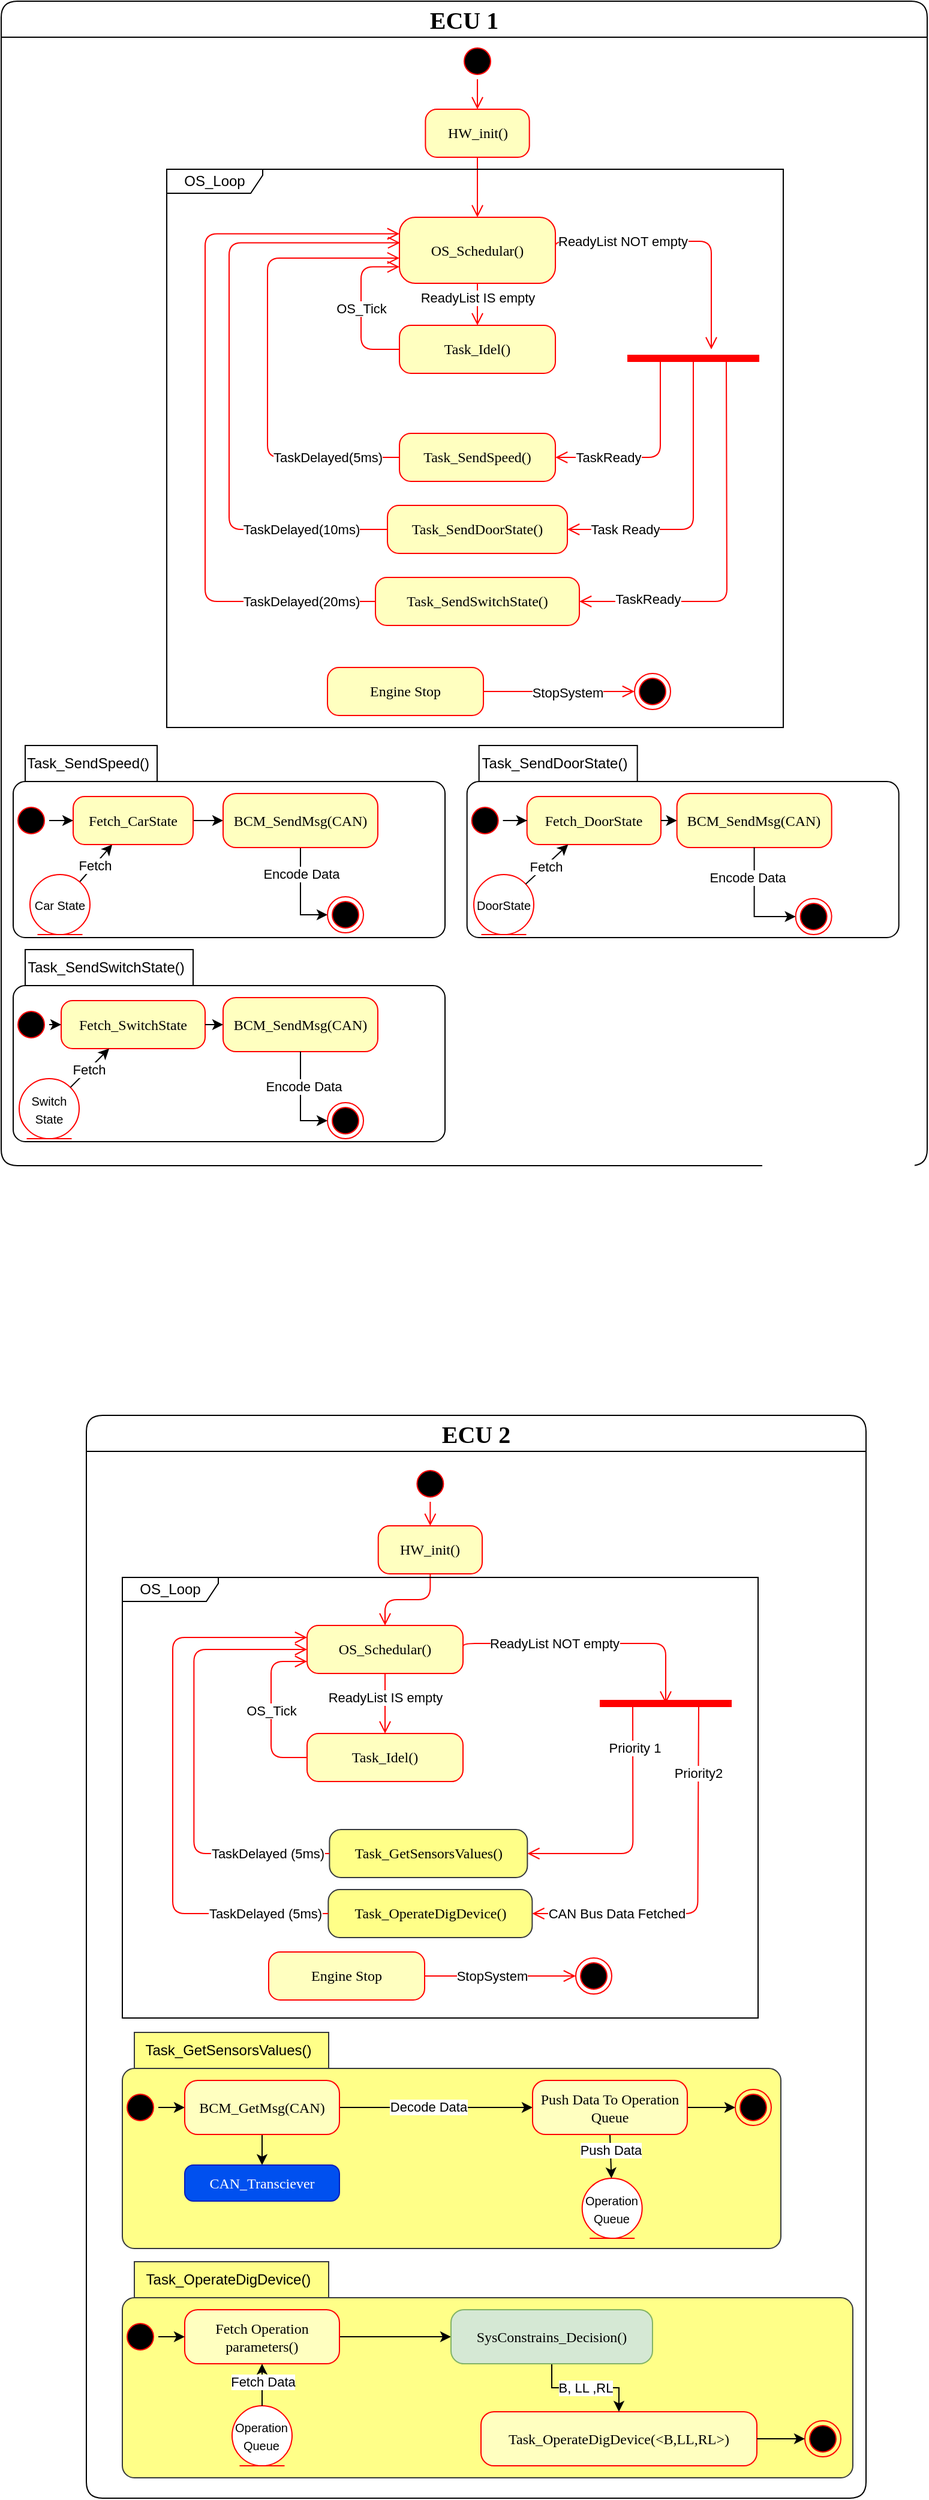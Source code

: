 <mxfile version="21.1.2" type="device">
  <diagram name="Page-1" id="ShMyBZudPM3uXLhIpTO5">
    <mxGraphModel dx="3585" dy="941" grid="1" gridSize="10" guides="1" tooltips="1" connect="1" arrows="1" fold="1" page="1" pageScale="1" pageWidth="827" pageHeight="1169" math="0" shadow="0">
      <root>
        <mxCell id="0" />
        <mxCell id="1" parent="0" />
        <mxCell id="_u3ypetCgvbC2G6mTpV0-1" value="&lt;font style=&quot;font-size: 20px;&quot;&gt;ECU 1&lt;/font&gt;" style="swimlane;whiteSpace=wrap;html=1;rounded=1;shadow=0;comic=0;labelBackgroundColor=none;strokeWidth=1;fontFamily=Verdana;fontSize=12;align=center;startSize=30;" parent="1" vertex="1">
          <mxGeometry x="18" y="1190" width="772" height="970" as="geometry">
            <mxRectangle x="10" y="890" width="200" height="30" as="alternateBounds" />
          </mxGeometry>
        </mxCell>
        <mxCell id="_u3ypetCgvbC2G6mTpV0-2" value="HW_init()" style="rounded=1;whiteSpace=wrap;html=1;arcSize=24;fillColor=#ffffc0;strokeColor=#ff0000;shadow=0;comic=0;labelBackgroundColor=none;fontFamily=Verdana;fontSize=12;fontColor=#000000;align=center;" parent="_u3ypetCgvbC2G6mTpV0-1" vertex="1">
          <mxGeometry x="353.68" y="90" width="86.67" height="40" as="geometry" />
        </mxCell>
        <mxCell id="_u3ypetCgvbC2G6mTpV0-3" style="edgeStyle=elbowEdgeStyle;html=1;labelBackgroundColor=none;endArrow=open;endSize=8;strokeColor=#ff0000;fontFamily=Verdana;fontSize=12;align=left;elbow=vertical;exitX=1;exitY=0.5;exitDx=0;exitDy=0;entryX=0.5;entryY=0;entryDx=0;entryDy=0;" parent="_u3ypetCgvbC2G6mTpV0-1" source="_u3ypetCgvbC2G6mTpV0-4" target="_u3ypetCgvbC2G6mTpV0-2" edge="1">
          <mxGeometry relative="1" as="geometry">
            <mxPoint x="414" y="35" as="sourcePoint" />
            <mxPoint x="419" y="75" as="targetPoint" />
            <Array as="points">
              <mxPoint x="412" y="70" />
            </Array>
          </mxGeometry>
        </mxCell>
        <mxCell id="_u3ypetCgvbC2G6mTpV0-4" value="" style="ellipse;html=1;shape=startState;fillColor=#000000;strokeColor=#ff0000;rounded=1;shadow=0;comic=0;labelBackgroundColor=none;fontFamily=Verdana;fontSize=12;fontColor=#000000;align=center;direction=south;" parent="_u3ypetCgvbC2G6mTpV0-1" vertex="1">
          <mxGeometry x="382.02" y="35" width="30" height="30" as="geometry" />
        </mxCell>
        <mxCell id="_u3ypetCgvbC2G6mTpV0-5" value="OS_Schedular()" style="rounded=1;whiteSpace=wrap;html=1;arcSize=24;fillColor=#ffffc0;strokeColor=#ff0000;shadow=0;comic=0;labelBackgroundColor=none;fontFamily=Verdana;fontSize=12;fontColor=#000000;align=center;" parent="_u3ypetCgvbC2G6mTpV0-1" vertex="1">
          <mxGeometry x="332.01" y="180" width="130.01" height="55" as="geometry" />
        </mxCell>
        <mxCell id="_u3ypetCgvbC2G6mTpV0-6" style="edgeStyle=elbowEdgeStyle;html=1;labelBackgroundColor=none;endArrow=open;endSize=8;strokeColor=#ff0000;fontFamily=Verdana;fontSize=12;align=left;elbow=vertical;exitX=0.5;exitY=1;exitDx=0;exitDy=0;entryX=0.5;entryY=0;entryDx=0;entryDy=0;" parent="_u3ypetCgvbC2G6mTpV0-1" source="_u3ypetCgvbC2G6mTpV0-2" target="_u3ypetCgvbC2G6mTpV0-5" edge="1">
          <mxGeometry relative="1" as="geometry">
            <mxPoint x="396.59" y="160" as="sourcePoint" />
            <mxPoint x="412.01" y="190" as="targetPoint" />
            <Array as="points">
              <mxPoint x="392.01" y="140" />
            </Array>
          </mxGeometry>
        </mxCell>
        <mxCell id="_u3ypetCgvbC2G6mTpV0-7" value="Task_Idel()" style="rounded=1;whiteSpace=wrap;html=1;arcSize=24;fillColor=#ffffc0;strokeColor=#ff0000;shadow=0;comic=0;labelBackgroundColor=none;fontFamily=Verdana;fontSize=12;fontColor=#000000;align=center;" parent="_u3ypetCgvbC2G6mTpV0-1" vertex="1">
          <mxGeometry x="332.01" y="270" width="130.01" height="40" as="geometry" />
        </mxCell>
        <mxCell id="_u3ypetCgvbC2G6mTpV0-8" value="Task_SendSpeed()" style="rounded=1;whiteSpace=wrap;html=1;arcSize=24;fillColor=#ffffc0;strokeColor=#ff0000;shadow=0;comic=0;labelBackgroundColor=none;fontFamily=Verdana;fontSize=12;fontColor=#000000;align=center;" parent="_u3ypetCgvbC2G6mTpV0-1" vertex="1">
          <mxGeometry x="332.01" y="360" width="130.01" height="40" as="geometry" />
        </mxCell>
        <mxCell id="_u3ypetCgvbC2G6mTpV0-9" value="Task_SendDoorState()" style="rounded=1;whiteSpace=wrap;html=1;arcSize=24;fillColor=#ffffc0;strokeColor=#ff0000;shadow=0;comic=0;labelBackgroundColor=none;fontFamily=Verdana;fontSize=12;fontColor=#000000;align=center;" parent="_u3ypetCgvbC2G6mTpV0-1" vertex="1">
          <mxGeometry x="322.01" y="420" width="150.01" height="40" as="geometry" />
        </mxCell>
        <mxCell id="_u3ypetCgvbC2G6mTpV0-10" value="Task_SendSwitchState()" style="rounded=1;whiteSpace=wrap;html=1;arcSize=24;fillColor=#ffffc0;strokeColor=#ff0000;shadow=0;comic=0;labelBackgroundColor=none;fontFamily=Verdana;fontSize=12;fontColor=#000000;align=center;" parent="_u3ypetCgvbC2G6mTpV0-1" vertex="1">
          <mxGeometry x="312.01" y="480" width="170.01" height="40" as="geometry" />
        </mxCell>
        <mxCell id="_u3ypetCgvbC2G6mTpV0-11" value="" style="shape=line;html=1;strokeWidth=6;strokeColor=#ff0000;points=[[0,0.5,0,0,0],[0.25,0.5,0,0,0],[0.5,0.5,0,0,0],[0.75,0.5,0,0,0],[1,1,0,0,25]];" parent="_u3ypetCgvbC2G6mTpV0-1" vertex="1">
          <mxGeometry x="522.01" y="290" width="110" height="15" as="geometry" />
        </mxCell>
        <mxCell id="_u3ypetCgvbC2G6mTpV0-12" value="" style="edgeStyle=orthogonalEdgeStyle;rounded=1;orthogonalLoop=1;jettySize=auto;html=1;endSize=8;endArrow=open;endFill=0;strokeColor=#FF0000;exitX=1;exitY=0.5;exitDx=0;exitDy=0;" parent="_u3ypetCgvbC2G6mTpV0-1" source="_u3ypetCgvbC2G6mTpV0-5" target="_u3ypetCgvbC2G6mTpV0-11" edge="1">
          <mxGeometry relative="1" as="geometry">
            <mxPoint x="597.0" y="200" as="sourcePoint" />
            <mxPoint x="592.01" y="270" as="targetPoint" />
            <Array as="points">
              <mxPoint x="592.01" y="200" />
            </Array>
          </mxGeometry>
        </mxCell>
        <mxCell id="_u3ypetCgvbC2G6mTpV0-13" value="ReadyList NOT empty" style="edgeLabel;html=1;align=center;verticalAlign=middle;resizable=0;points=[];" parent="_u3ypetCgvbC2G6mTpV0-12" vertex="1" connectable="0">
          <mxGeometry x="-0.656" relative="1" as="geometry">
            <mxPoint x="24" as="offset" />
          </mxGeometry>
        </mxCell>
        <mxCell id="_u3ypetCgvbC2G6mTpV0-14" value="" style="edgeStyle=orthogonalEdgeStyle;rounded=1;orthogonalLoop=1;jettySize=auto;html=1;endSize=8;endArrow=open;endFill=0;strokeColor=#FF0000;exitX=0;exitY=0.5;exitDx=0;exitDy=0;entryX=0;entryY=0.75;entryDx=0;entryDy=0;" parent="_u3ypetCgvbC2G6mTpV0-1" source="_u3ypetCgvbC2G6mTpV0-7" target="_u3ypetCgvbC2G6mTpV0-5" edge="1">
          <mxGeometry relative="1" as="geometry">
            <mxPoint x="122.01" y="460" as="sourcePoint" />
            <mxPoint x="312.01" y="200" as="targetPoint" />
            <Array as="points">
              <mxPoint x="300.01" y="290" />
              <mxPoint x="300.01" y="221" />
            </Array>
          </mxGeometry>
        </mxCell>
        <mxCell id="_u3ypetCgvbC2G6mTpV0-15" value="OS_Tick" style="edgeLabel;html=1;align=center;verticalAlign=middle;resizable=0;points=[];" parent="_u3ypetCgvbC2G6mTpV0-14" vertex="1" connectable="0">
          <mxGeometry x="-0.11" y="2" relative="1" as="geometry">
            <mxPoint x="2" y="-7" as="offset" />
          </mxGeometry>
        </mxCell>
        <mxCell id="_u3ypetCgvbC2G6mTpV0-16" value="" style="edgeStyle=orthogonalEdgeStyle;rounded=1;orthogonalLoop=1;jettySize=auto;html=1;endSize=8;endArrow=open;endFill=0;strokeColor=#FF0000;exitX=0.5;exitY=0.5;exitDx=0;exitDy=0;exitPerimeter=0;entryX=1;entryY=0.5;entryDx=0;entryDy=0;" parent="_u3ypetCgvbC2G6mTpV0-1" source="_u3ypetCgvbC2G6mTpV0-11" target="_u3ypetCgvbC2G6mTpV0-9" edge="1">
          <mxGeometry relative="1" as="geometry">
            <mxPoint x="582.01" y="330" as="sourcePoint" />
            <mxPoint x="617.01" y="410" as="targetPoint" />
            <Array as="points">
              <mxPoint x="577.01" y="440" />
            </Array>
          </mxGeometry>
        </mxCell>
        <mxCell id="_u3ypetCgvbC2G6mTpV0-17" value="Task Ready" style="edgeLabel;html=1;align=center;verticalAlign=middle;resizable=0;points=[];" parent="_u3ypetCgvbC2G6mTpV0-16" vertex="1" connectable="0">
          <mxGeometry x="0.611" relative="1" as="geometry">
            <mxPoint as="offset" />
          </mxGeometry>
        </mxCell>
        <mxCell id="_u3ypetCgvbC2G6mTpV0-18" value="" style="edgeStyle=elbowEdgeStyle;rounded=1;orthogonalLoop=1;jettySize=auto;html=1;endSize=8;endArrow=open;endFill=0;strokeColor=#FF0000;exitX=0.25;exitY=0.5;exitDx=0;exitDy=0;exitPerimeter=0;elbow=vertical;entryX=1;entryY=0.5;entryDx=0;entryDy=0;" parent="_u3ypetCgvbC2G6mTpV0-1" source="_u3ypetCgvbC2G6mTpV0-11" target="_u3ypetCgvbC2G6mTpV0-8" edge="1">
          <mxGeometry relative="1" as="geometry">
            <mxPoint x="592.01" y="335" as="sourcePoint" />
            <mxPoint x="472.01" y="360" as="targetPoint" />
            <Array as="points">
              <mxPoint x="532.01" y="380" />
              <mxPoint x="522.01" y="360" />
            </Array>
          </mxGeometry>
        </mxCell>
        <mxCell id="_u3ypetCgvbC2G6mTpV0-19" value="TaskReady" style="edgeLabel;html=1;align=center;verticalAlign=middle;resizable=0;points=[];" parent="_u3ypetCgvbC2G6mTpV0-18" vertex="1" connectable="0">
          <mxGeometry x="0.166" y="1" relative="1" as="geometry">
            <mxPoint x="-27" y="-1" as="offset" />
          </mxGeometry>
        </mxCell>
        <mxCell id="_u3ypetCgvbC2G6mTpV0-20" value="" style="edgeStyle=elbowEdgeStyle;rounded=1;orthogonalLoop=1;jettySize=auto;html=1;endSize=8;endArrow=open;endFill=0;strokeColor=#FF0000;entryX=1;entryY=0.5;entryDx=0;entryDy=0;exitX=0.75;exitY=0.5;exitDx=0;exitDy=0;exitPerimeter=0;" parent="_u3ypetCgvbC2G6mTpV0-1" source="_u3ypetCgvbC2G6mTpV0-11" target="_u3ypetCgvbC2G6mTpV0-10" edge="1">
          <mxGeometry relative="1" as="geometry">
            <mxPoint x="602.01" y="310" as="sourcePoint" />
            <mxPoint x="645.01" y="420" as="targetPoint" />
            <Array as="points">
              <mxPoint x="605.01" y="330" />
              <mxPoint x="622.01" y="500" />
            </Array>
          </mxGeometry>
        </mxCell>
        <mxCell id="_u3ypetCgvbC2G6mTpV0-21" value="TaskReady" style="edgeLabel;html=1;align=center;verticalAlign=middle;resizable=0;points=[];" parent="_u3ypetCgvbC2G6mTpV0-20" vertex="1" connectable="0">
          <mxGeometry x="0.65" y="-2" relative="1" as="geometry">
            <mxPoint as="offset" />
          </mxGeometry>
        </mxCell>
        <mxCell id="_u3ypetCgvbC2G6mTpV0-22" value="" style="edgeStyle=elbowEdgeStyle;rounded=1;orthogonalLoop=1;jettySize=auto;html=1;endSize=8;endArrow=open;endFill=0;strokeColor=#FF0000;exitX=0.5;exitY=1;exitDx=0;exitDy=0;elbow=vertical;entryX=0.5;entryY=0;entryDx=0;entryDy=0;" parent="_u3ypetCgvbC2G6mTpV0-1" source="_u3ypetCgvbC2G6mTpV0-5" target="_u3ypetCgvbC2G6mTpV0-7" edge="1">
          <mxGeometry relative="1" as="geometry">
            <mxPoint x="600.02" y="245" as="sourcePoint" />
            <mxPoint x="442.01" y="250" as="targetPoint" />
            <Array as="points">
              <mxPoint x="402.01" y="260" />
            </Array>
          </mxGeometry>
        </mxCell>
        <mxCell id="_u3ypetCgvbC2G6mTpV0-23" value="ReadyList IS empty" style="edgeLabel;html=1;align=center;verticalAlign=middle;resizable=0;points=[];" parent="_u3ypetCgvbC2G6mTpV0-22" vertex="1" connectable="0">
          <mxGeometry x="0.166" y="1" relative="1" as="geometry">
            <mxPoint x="-1" y="-9" as="offset" />
          </mxGeometry>
        </mxCell>
        <mxCell id="_u3ypetCgvbC2G6mTpV0-26" value="" style="edgeStyle=elbowEdgeStyle;rounded=1;orthogonalLoop=1;jettySize=auto;html=1;endSize=8;endArrow=open;endFill=0;strokeColor=#FF0000;exitX=0;exitY=0.5;exitDx=0;exitDy=0;elbow=vertical;entryX=0;entryY=0.618;entryDx=0;entryDy=0;entryPerimeter=0;" parent="_u3ypetCgvbC2G6mTpV0-1" source="_u3ypetCgvbC2G6mTpV0-8" target="_u3ypetCgvbC2G6mTpV0-5" edge="1">
          <mxGeometry relative="1" as="geometry">
            <mxPoint x="266.01" y="375" as="sourcePoint" />
            <mxPoint x="139.51" y="525" as="targetPoint" />
            <Array as="points">
              <mxPoint x="222.01" y="380" />
              <mxPoint x="282.01" y="380" />
            </Array>
          </mxGeometry>
        </mxCell>
        <mxCell id="_u3ypetCgvbC2G6mTpV0-27" value="TaskDelayed(5ms)" style="edgeLabel;html=1;align=center;verticalAlign=middle;resizable=0;points=[];" parent="_u3ypetCgvbC2G6mTpV0-26" vertex="1" connectable="0">
          <mxGeometry x="-0.59" relative="1" as="geometry">
            <mxPoint x="19" as="offset" />
          </mxGeometry>
        </mxCell>
        <mxCell id="_u3ypetCgvbC2G6mTpV0-28" value="" style="edgeStyle=elbowEdgeStyle;rounded=1;orthogonalLoop=1;jettySize=auto;html=1;endSize=8;endArrow=open;endFill=0;strokeColor=#FF0000;exitX=0;exitY=0.5;exitDx=0;exitDy=0;elbow=vertical;entryX=0.004;entryY=0.386;entryDx=0;entryDy=0;entryPerimeter=0;" parent="_u3ypetCgvbC2G6mTpV0-1" source="_u3ypetCgvbC2G6mTpV0-9" target="_u3ypetCgvbC2G6mTpV0-5" edge="1">
          <mxGeometry relative="1" as="geometry">
            <mxPoint x="342.01" y="390" as="sourcePoint" />
            <mxPoint x="167.01" y="525" as="targetPoint" />
            <Array as="points">
              <mxPoint x="190.01" y="325" />
              <mxPoint x="292.01" y="390" />
            </Array>
          </mxGeometry>
        </mxCell>
        <mxCell id="_u3ypetCgvbC2G6mTpV0-29" value="TaskDelayed(10ms)" style="edgeLabel;html=1;align=center;verticalAlign=middle;resizable=0;points=[];" parent="_u3ypetCgvbC2G6mTpV0-28" vertex="1" connectable="0">
          <mxGeometry x="-0.501" y="1" relative="1" as="geometry">
            <mxPoint x="56" y="-1" as="offset" />
          </mxGeometry>
        </mxCell>
        <mxCell id="_u3ypetCgvbC2G6mTpV0-30" value="" style="edgeStyle=elbowEdgeStyle;rounded=1;orthogonalLoop=1;jettySize=auto;html=1;endSize=8;endArrow=open;endFill=0;strokeColor=#FF0000;exitX=0;exitY=0.5;exitDx=0;exitDy=0;elbow=vertical;entryX=0;entryY=0.25;entryDx=0;entryDy=0;" parent="_u3ypetCgvbC2G6mTpV0-1" source="_u3ypetCgvbC2G6mTpV0-10" target="_u3ypetCgvbC2G6mTpV0-5" edge="1">
          <mxGeometry relative="1" as="geometry">
            <mxPoint x="352.01" y="400" as="sourcePoint" />
            <mxPoint x="195.01" y="525" as="targetPoint" />
            <Array as="points">
              <mxPoint x="170.01" y="355" />
              <mxPoint x="302.01" y="400" />
            </Array>
          </mxGeometry>
        </mxCell>
        <mxCell id="_u3ypetCgvbC2G6mTpV0-31" value="TaskDelayed(20ms)" style="edgeLabel;html=1;align=center;verticalAlign=middle;resizable=0;points=[];" parent="_u3ypetCgvbC2G6mTpV0-30" vertex="1" connectable="0">
          <mxGeometry x="-0.415" y="-3" relative="1" as="geometry">
            <mxPoint x="77" y="36" as="offset" />
          </mxGeometry>
        </mxCell>
        <mxCell id="_u3ypetCgvbC2G6mTpV0-32" value="OS_Loop" style="shape=umlFrame;whiteSpace=wrap;html=1;pointerEvents=0;width=80;height=20;" parent="_u3ypetCgvbC2G6mTpV0-1" vertex="1">
          <mxGeometry x="138.01" y="140" width="514" height="465" as="geometry" />
        </mxCell>
        <mxCell id="_u3ypetCgvbC2G6mTpV0-33" value="" style="ellipse;html=1;shape=endState;fillColor=#000000;strokeColor=#ff0000;rounded=1;shadow=0;comic=0;labelBackgroundColor=none;fontFamily=Verdana;fontSize=12;fontColor=#000000;align=center;" parent="_u3ypetCgvbC2G6mTpV0-1" vertex="1">
          <mxGeometry x="528.01" y="560" width="30" height="30" as="geometry" />
        </mxCell>
        <mxCell id="_u3ypetCgvbC2G6mTpV0-34" value="" style="edgeStyle=orthogonalEdgeStyle;rounded=1;orthogonalLoop=1;jettySize=auto;html=1;endSize=8;strokeColor=#FF0000;endArrow=open;endFill=0;" parent="_u3ypetCgvbC2G6mTpV0-1" source="_u3ypetCgvbC2G6mTpV0-36" target="_u3ypetCgvbC2G6mTpV0-33" edge="1">
          <mxGeometry relative="1" as="geometry" />
        </mxCell>
        <mxCell id="_u3ypetCgvbC2G6mTpV0-35" value="StopSystem" style="edgeLabel;html=1;align=center;verticalAlign=middle;resizable=0;points=[];" parent="_u3ypetCgvbC2G6mTpV0-34" vertex="1" connectable="0">
          <mxGeometry x="0.1" y="-1" relative="1" as="geometry">
            <mxPoint as="offset" />
          </mxGeometry>
        </mxCell>
        <mxCell id="_u3ypetCgvbC2G6mTpV0-36" value="Engine Stop" style="rounded=1;whiteSpace=wrap;html=1;arcSize=24;fillColor=#FFFFC0;strokeColor=#ff0000;shadow=0;comic=0;labelBackgroundColor=none;fontFamily=Verdana;fontSize=12;fontColor=#000000;align=center;" parent="_u3ypetCgvbC2G6mTpV0-1" vertex="1">
          <mxGeometry x="272.01" y="555" width="130.01" height="40" as="geometry" />
        </mxCell>
        <mxCell id="_u3ypetCgvbC2G6mTpV0-37" value="Task_SendSpeed()" style="shape=folder;align=center;verticalAlign=middle;fontStyle=0;tabWidth=120;tabHeight=30;tabPosition=left;html=1;boundedLbl=1;labelInHeader=1;rounded=1;absoluteArcSize=1;arcSize=10;whiteSpace=wrap;" parent="_u3ypetCgvbC2G6mTpV0-1" vertex="1">
          <mxGeometry x="10" y="620" width="360" height="160" as="geometry" />
        </mxCell>
        <mxCell id="_u3ypetCgvbC2G6mTpV0-38" value="" style="edgeStyle=orthogonalEdgeStyle;rounded=0;orthogonalLoop=1;jettySize=auto;html=1;" parent="_u3ypetCgvbC2G6mTpV0-1" source="_u3ypetCgvbC2G6mTpV0-39" target="_u3ypetCgvbC2G6mTpV0-43" edge="1">
          <mxGeometry relative="1" as="geometry" />
        </mxCell>
        <mxCell id="_u3ypetCgvbC2G6mTpV0-39" value="" style="ellipse;html=1;shape=startState;fillColor=#000000;strokeColor=#ff0000;rounded=1;shadow=0;comic=0;labelBackgroundColor=none;fontFamily=Verdana;fontSize=12;fontColor=#000000;align=center;direction=south;" parent="_u3ypetCgvbC2G6mTpV0-1" vertex="1">
          <mxGeometry x="10" y="667.5" width="30" height="30" as="geometry" />
        </mxCell>
        <mxCell id="_u3ypetCgvbC2G6mTpV0-40" value="" style="rounded=0;orthogonalLoop=1;jettySize=auto;html=1;" parent="_u3ypetCgvbC2G6mTpV0-1" source="_u3ypetCgvbC2G6mTpV0-44" target="_u3ypetCgvbC2G6mTpV0-43" edge="1">
          <mxGeometry relative="1" as="geometry" />
        </mxCell>
        <mxCell id="_u3ypetCgvbC2G6mTpV0-41" value="Fetch" style="edgeLabel;html=1;align=center;verticalAlign=middle;resizable=0;points=[];" parent="_u3ypetCgvbC2G6mTpV0-40" vertex="1" connectable="0">
          <mxGeometry x="-0.086" relative="1" as="geometry">
            <mxPoint as="offset" />
          </mxGeometry>
        </mxCell>
        <mxCell id="_u3ypetCgvbC2G6mTpV0-42" value="" style="rounded=0;orthogonalLoop=1;jettySize=auto;html=1;" parent="_u3ypetCgvbC2G6mTpV0-1" source="_u3ypetCgvbC2G6mTpV0-43" target="_u3ypetCgvbC2G6mTpV0-47" edge="1">
          <mxGeometry relative="1" as="geometry" />
        </mxCell>
        <mxCell id="_u3ypetCgvbC2G6mTpV0-43" value="Fetch_CarState" style="rounded=1;whiteSpace=wrap;html=1;arcSize=24;fillColor=#ffffc0;strokeColor=#ff0000;shadow=0;comic=0;labelBackgroundColor=none;fontFamily=Verdana;fontSize=12;fontColor=#000000;align=center;" parent="_u3ypetCgvbC2G6mTpV0-1" vertex="1">
          <mxGeometry x="60" y="662.5" width="100" height="40" as="geometry" />
        </mxCell>
        <mxCell id="_u3ypetCgvbC2G6mTpV0-44" value="&lt;font style=&quot;font-size: 10px;&quot;&gt;Car State&lt;br&gt;&lt;/font&gt;" style="ellipse;shape=umlEntity;whiteSpace=wrap;html=1;strokeColor=#FF0000;" parent="_u3ypetCgvbC2G6mTpV0-1" vertex="1">
          <mxGeometry x="24" y="727.5" width="50" height="50" as="geometry" />
        </mxCell>
        <mxCell id="_u3ypetCgvbC2G6mTpV0-46" style="rounded=0;orthogonalLoop=1;jettySize=auto;html=1;entryX=0;entryY=0.5;entryDx=0;entryDy=0;edgeStyle=orthogonalEdgeStyle;exitX=0.5;exitY=1;exitDx=0;exitDy=0;" parent="_u3ypetCgvbC2G6mTpV0-1" source="_u3ypetCgvbC2G6mTpV0-47" target="_u3ypetCgvbC2G6mTpV0-49" edge="1">
          <mxGeometry relative="1" as="geometry" />
        </mxCell>
        <mxCell id="H18m28pX619LUPKuTNql-109" value="Encode Data" style="edgeLabel;html=1;align=center;verticalAlign=middle;resizable=0;points=[];" parent="_u3ypetCgvbC2G6mTpV0-46" vertex="1" connectable="0">
          <mxGeometry x="-0.278" relative="1" as="geometry">
            <mxPoint y="-7" as="offset" />
          </mxGeometry>
        </mxCell>
        <mxCell id="_u3ypetCgvbC2G6mTpV0-47" value="BCM_SendMsg(CAN)" style="whiteSpace=wrap;html=1;fontFamily=Verdana;fillColor=#ffffc0;strokeColor=#ff0000;fontColor=#000000;rounded=1;arcSize=24;shadow=0;comic=0;labelBackgroundColor=none;" parent="_u3ypetCgvbC2G6mTpV0-1" vertex="1">
          <mxGeometry x="184.99" y="660" width="128.99" height="45" as="geometry" />
        </mxCell>
        <mxCell id="_u3ypetCgvbC2G6mTpV0-49" value="" style="ellipse;html=1;shape=endState;fillColor=#000000;strokeColor=#ff0000;rounded=1;shadow=0;comic=0;labelBackgroundColor=none;fontFamily=Verdana;fontSize=12;fontColor=#000000;align=center;" parent="_u3ypetCgvbC2G6mTpV0-1" vertex="1">
          <mxGeometry x="272.01" y="746" width="30" height="30" as="geometry" />
        </mxCell>
        <mxCell id="_u3ypetCgvbC2G6mTpV0-50" value="Task_SendDoorState()" style="shape=folder;align=center;verticalAlign=middle;fontStyle=0;tabWidth=142;tabHeight=30;tabPosition=left;html=1;boundedLbl=1;labelInHeader=1;rounded=1;absoluteArcSize=1;arcSize=10;whiteSpace=wrap;" parent="_u3ypetCgvbC2G6mTpV0-1" vertex="1">
          <mxGeometry x="388.34" y="620" width="360" height="160" as="geometry" />
        </mxCell>
        <mxCell id="_u3ypetCgvbC2G6mTpV0-51" value="" style="ellipse;html=1;shape=startState;fillColor=#000000;strokeColor=#ff0000;rounded=1;shadow=0;comic=0;labelBackgroundColor=none;fontFamily=Verdana;fontSize=12;fontColor=#000000;align=center;direction=south;" parent="_u3ypetCgvbC2G6mTpV0-1" vertex="1">
          <mxGeometry x="388.34" y="667.5" width="30" height="30" as="geometry" />
        </mxCell>
        <mxCell id="_u3ypetCgvbC2G6mTpV0-52" value="Fetch_DoorState" style="rounded=1;whiteSpace=wrap;html=1;arcSize=24;fillColor=#ffffc0;strokeColor=#ff0000;shadow=0;comic=0;labelBackgroundColor=none;fontFamily=Verdana;fontSize=12;fontColor=#000000;align=center;" parent="_u3ypetCgvbC2G6mTpV0-1" vertex="1">
          <mxGeometry x="438.34" y="662.5" width="111.66" height="40" as="geometry" />
        </mxCell>
        <mxCell id="_u3ypetCgvbC2G6mTpV0-53" value="" style="edgeStyle=orthogonalEdgeStyle;rounded=0;orthogonalLoop=1;jettySize=auto;html=1;" parent="_u3ypetCgvbC2G6mTpV0-1" source="_u3ypetCgvbC2G6mTpV0-51" target="_u3ypetCgvbC2G6mTpV0-52" edge="1">
          <mxGeometry relative="1" as="geometry" />
        </mxCell>
        <mxCell id="_u3ypetCgvbC2G6mTpV0-54" value="&lt;font style=&quot;font-size: 10px;&quot;&gt;DoorState&lt;br&gt;&lt;/font&gt;" style="ellipse;shape=umlEntity;whiteSpace=wrap;html=1;strokeColor=#FF0000;" parent="_u3ypetCgvbC2G6mTpV0-1" vertex="1">
          <mxGeometry x="394.01" y="727.5" width="50" height="50" as="geometry" />
        </mxCell>
        <mxCell id="_u3ypetCgvbC2G6mTpV0-55" value="" style="rounded=0;orthogonalLoop=1;jettySize=auto;html=1;" parent="_u3ypetCgvbC2G6mTpV0-1" source="_u3ypetCgvbC2G6mTpV0-54" target="_u3ypetCgvbC2G6mTpV0-52" edge="1">
          <mxGeometry relative="1" as="geometry" />
        </mxCell>
        <mxCell id="_u3ypetCgvbC2G6mTpV0-56" value="Fetch" style="edgeLabel;html=1;align=center;verticalAlign=middle;resizable=0;points=[];" parent="_u3ypetCgvbC2G6mTpV0-55" vertex="1" connectable="0">
          <mxGeometry x="-0.086" relative="1" as="geometry">
            <mxPoint as="offset" />
          </mxGeometry>
        </mxCell>
        <mxCell id="_u3ypetCgvbC2G6mTpV0-57" value="BCM_SendMsg(CAN)" style="whiteSpace=wrap;html=1;fontFamily=Verdana;fillColor=#ffffc0;strokeColor=#ff0000;fontColor=#000000;rounded=1;arcSize=24;shadow=0;comic=0;labelBackgroundColor=none;" parent="_u3ypetCgvbC2G6mTpV0-1" vertex="1">
          <mxGeometry x="563.33" y="660" width="128.99" height="45" as="geometry" />
        </mxCell>
        <mxCell id="_u3ypetCgvbC2G6mTpV0-58" value="" style="rounded=0;orthogonalLoop=1;jettySize=auto;html=1;" parent="_u3ypetCgvbC2G6mTpV0-1" source="_u3ypetCgvbC2G6mTpV0-52" target="_u3ypetCgvbC2G6mTpV0-57" edge="1">
          <mxGeometry relative="1" as="geometry" />
        </mxCell>
        <mxCell id="_u3ypetCgvbC2G6mTpV0-61" value="" style="ellipse;html=1;shape=endState;fillColor=#000000;strokeColor=#ff0000;rounded=1;shadow=0;comic=0;labelBackgroundColor=none;fontFamily=Verdana;fontSize=12;fontColor=#000000;align=center;" parent="_u3ypetCgvbC2G6mTpV0-1" vertex="1">
          <mxGeometry x="662.32" y="747.5" width="30" height="30" as="geometry" />
        </mxCell>
        <mxCell id="_u3ypetCgvbC2G6mTpV0-62" value="Encode Data" style="rounded=0;orthogonalLoop=1;jettySize=auto;html=1;entryX=0;entryY=0.5;entryDx=0;entryDy=0;edgeStyle=orthogonalEdgeStyle;" parent="_u3ypetCgvbC2G6mTpV0-1" source="_u3ypetCgvbC2G6mTpV0-57" target="_u3ypetCgvbC2G6mTpV0-61" edge="1">
          <mxGeometry x="-0.457" y="-6" relative="1" as="geometry">
            <mxPoint as="offset" />
          </mxGeometry>
        </mxCell>
        <mxCell id="_u3ypetCgvbC2G6mTpV0-63" value="Task_SendSwitchState()" style="shape=folder;align=center;verticalAlign=middle;fontStyle=0;tabWidth=150;tabHeight=30;tabPosition=left;html=1;boundedLbl=1;labelInHeader=1;rounded=1;absoluteArcSize=1;arcSize=10;whiteSpace=wrap;" parent="_u3ypetCgvbC2G6mTpV0-1" vertex="1">
          <mxGeometry x="10" y="790" width="360" height="160" as="geometry" />
        </mxCell>
        <mxCell id="_u3ypetCgvbC2G6mTpV0-64" value="" style="ellipse;html=1;shape=startState;fillColor=#000000;strokeColor=#ff0000;rounded=1;shadow=0;comic=0;labelBackgroundColor=none;fontFamily=Verdana;fontSize=12;fontColor=#000000;align=center;direction=south;" parent="_u3ypetCgvbC2G6mTpV0-1" vertex="1">
          <mxGeometry x="10" y="837.5" width="30" height="30" as="geometry" />
        </mxCell>
        <mxCell id="_u3ypetCgvbC2G6mTpV0-65" value="Fetch_SwitchState" style="rounded=1;whiteSpace=wrap;html=1;arcSize=24;fillColor=#ffffc0;strokeColor=#ff0000;shadow=0;comic=0;labelBackgroundColor=none;fontFamily=Verdana;fontSize=12;fontColor=#000000;align=center;" parent="_u3ypetCgvbC2G6mTpV0-1" vertex="1">
          <mxGeometry x="50" y="832.5" width="120" height="40" as="geometry" />
        </mxCell>
        <mxCell id="_u3ypetCgvbC2G6mTpV0-66" value="" style="rounded=0;orthogonalLoop=1;jettySize=auto;html=1;" parent="_u3ypetCgvbC2G6mTpV0-1" source="_u3ypetCgvbC2G6mTpV0-64" target="_u3ypetCgvbC2G6mTpV0-65" edge="1">
          <mxGeometry relative="1" as="geometry" />
        </mxCell>
        <mxCell id="_u3ypetCgvbC2G6mTpV0-67" value="&lt;font style=&quot;font-size: 10px;&quot;&gt;Switch State&lt;br&gt;&lt;/font&gt;" style="ellipse;shape=umlEntity;whiteSpace=wrap;html=1;strokeColor=#FF0000;" parent="_u3ypetCgvbC2G6mTpV0-1" vertex="1">
          <mxGeometry x="15" y="897.5" width="50" height="50" as="geometry" />
        </mxCell>
        <mxCell id="_u3ypetCgvbC2G6mTpV0-68" value="" style="rounded=0;orthogonalLoop=1;jettySize=auto;html=1;" parent="_u3ypetCgvbC2G6mTpV0-1" source="_u3ypetCgvbC2G6mTpV0-67" target="_u3ypetCgvbC2G6mTpV0-65" edge="1">
          <mxGeometry relative="1" as="geometry" />
        </mxCell>
        <mxCell id="_u3ypetCgvbC2G6mTpV0-69" value="Fetch" style="edgeLabel;html=1;align=center;verticalAlign=middle;resizable=0;points=[];" parent="_u3ypetCgvbC2G6mTpV0-68" vertex="1" connectable="0">
          <mxGeometry x="-0.086" relative="1" as="geometry">
            <mxPoint as="offset" />
          </mxGeometry>
        </mxCell>
        <mxCell id="_u3ypetCgvbC2G6mTpV0-70" value="BCM_SendMsg(CAN)" style="whiteSpace=wrap;html=1;fontFamily=Verdana;fillColor=#ffffc0;strokeColor=#ff0000;fontColor=#000000;rounded=1;arcSize=24;shadow=0;comic=0;labelBackgroundColor=none;" parent="_u3ypetCgvbC2G6mTpV0-1" vertex="1">
          <mxGeometry x="184.99" y="830" width="128.99" height="45" as="geometry" />
        </mxCell>
        <mxCell id="_u3ypetCgvbC2G6mTpV0-71" value="" style="rounded=0;orthogonalLoop=1;jettySize=auto;html=1;" parent="_u3ypetCgvbC2G6mTpV0-1" source="_u3ypetCgvbC2G6mTpV0-65" target="_u3ypetCgvbC2G6mTpV0-70" edge="1">
          <mxGeometry relative="1" as="geometry" />
        </mxCell>
        <mxCell id="_u3ypetCgvbC2G6mTpV0-74" value="" style="ellipse;html=1;shape=endState;fillColor=#000000;strokeColor=#ff0000;rounded=1;shadow=0;comic=0;labelBackgroundColor=none;fontFamily=Verdana;fontSize=12;fontColor=#000000;align=center;" parent="_u3ypetCgvbC2G6mTpV0-1" vertex="1">
          <mxGeometry x="272.01" y="917.5" width="30" height="30" as="geometry" />
        </mxCell>
        <mxCell id="_u3ypetCgvbC2G6mTpV0-75" style="rounded=0;orthogonalLoop=1;jettySize=auto;html=1;entryX=0;entryY=0.5;entryDx=0;entryDy=0;edgeStyle=orthogonalEdgeStyle;" parent="_u3ypetCgvbC2G6mTpV0-1" source="_u3ypetCgvbC2G6mTpV0-70" target="_u3ypetCgvbC2G6mTpV0-74" edge="1">
          <mxGeometry relative="1" as="geometry" />
        </mxCell>
        <mxCell id="H18m28pX619LUPKuTNql-108" value="Encode Data" style="edgeLabel;html=1;align=center;verticalAlign=middle;resizable=0;points=[];" parent="_u3ypetCgvbC2G6mTpV0-75" vertex="1" connectable="0">
          <mxGeometry x="0.19" y="1" relative="1" as="geometry">
            <mxPoint x="1" y="-19" as="offset" />
          </mxGeometry>
        </mxCell>
        <mxCell id="H18m28pX619LUPKuTNql-1" value="&lt;font style=&quot;font-size: 20px;&quot;&gt;ECU 2&lt;/font&gt;" style="swimlane;whiteSpace=wrap;html=1;rounded=1;shadow=0;comic=0;labelBackgroundColor=none;strokeWidth=1;fontFamily=Verdana;fontSize=12;align=center;startSize=30;" parent="1" vertex="1">
          <mxGeometry x="89" y="2368" width="650" height="902" as="geometry">
            <mxRectangle x="10" y="890" width="200" height="30" as="alternateBounds" />
          </mxGeometry>
        </mxCell>
        <mxCell id="H18m28pX619LUPKuTNql-2" value="HW_init()" style="rounded=1;whiteSpace=wrap;html=1;arcSize=24;fillColor=#ffffc0;strokeColor=#ff0000;shadow=0;comic=0;labelBackgroundColor=none;fontFamily=Verdana;fontSize=12;fontColor=#000000;align=center;" parent="H18m28pX619LUPKuTNql-1" vertex="1">
          <mxGeometry x="243.35" y="92" width="86.67" height="40" as="geometry" />
        </mxCell>
        <mxCell id="H18m28pX619LUPKuTNql-3" style="edgeStyle=elbowEdgeStyle;html=1;labelBackgroundColor=none;endArrow=open;endSize=8;strokeColor=#ff0000;fontFamily=Verdana;fontSize=12;align=left;elbow=vertical;exitX=1;exitY=0.5;exitDx=0;exitDy=0;entryX=0.5;entryY=0;entryDx=0;entryDy=0;" parent="H18m28pX619LUPKuTNql-1" source="H18m28pX619LUPKuTNql-4" target="H18m28pX619LUPKuTNql-2" edge="1">
          <mxGeometry relative="1" as="geometry">
            <mxPoint x="281.68" y="22" as="sourcePoint" />
            <mxPoint x="286.68" y="62" as="targetPoint" />
            <Array as="points" />
          </mxGeometry>
        </mxCell>
        <mxCell id="H18m28pX619LUPKuTNql-4" value="" style="ellipse;html=1;shape=startState;fillColor=#000000;strokeColor=#ff0000;rounded=1;shadow=0;comic=0;labelBackgroundColor=none;fontFamily=Verdana;fontSize=12;fontColor=#000000;align=center;direction=south;" parent="H18m28pX619LUPKuTNql-1" vertex="1">
          <mxGeometry x="271.69" y="42" width="30" height="30" as="geometry" />
        </mxCell>
        <mxCell id="H18m28pX619LUPKuTNql-5" value="OS_Schedular()" style="rounded=1;whiteSpace=wrap;html=1;arcSize=24;fillColor=#ffffc0;strokeColor=#ff0000;shadow=0;comic=0;labelBackgroundColor=none;fontFamily=Verdana;fontSize=12;fontColor=#000000;align=center;" parent="H18m28pX619LUPKuTNql-1" vertex="1">
          <mxGeometry x="184.0" y="175" width="130.01" height="40" as="geometry" />
        </mxCell>
        <mxCell id="H18m28pX619LUPKuTNql-6" style="edgeStyle=elbowEdgeStyle;html=1;labelBackgroundColor=none;endArrow=open;endSize=8;strokeColor=#ff0000;fontFamily=Verdana;fontSize=12;align=left;elbow=vertical;exitX=0.5;exitY=1;exitDx=0;exitDy=0;entryX=0.5;entryY=0;entryDx=0;entryDy=0;" parent="H18m28pX619LUPKuTNql-1" source="H18m28pX619LUPKuTNql-2" target="H18m28pX619LUPKuTNql-5" edge="1">
          <mxGeometry relative="1" as="geometry">
            <mxPoint x="248.58" y="155" as="sourcePoint" />
            <mxPoint x="264.0" y="185" as="targetPoint" />
            <Array as="points" />
          </mxGeometry>
        </mxCell>
        <mxCell id="H18m28pX619LUPKuTNql-7" value="Task_Idel()" style="rounded=1;whiteSpace=wrap;html=1;arcSize=24;fillColor=#ffffc0;strokeColor=#ff0000;shadow=0;comic=0;labelBackgroundColor=none;fontFamily=Verdana;fontSize=12;fontColor=#000000;align=center;" parent="H18m28pX619LUPKuTNql-1" vertex="1">
          <mxGeometry x="184.0" y="265" width="130.01" height="40" as="geometry" />
        </mxCell>
        <mxCell id="H18m28pX619LUPKuTNql-8" value="Task_OperateDigDevice()" style="rounded=1;whiteSpace=wrap;html=1;arcSize=24;fillColor=#ffff88;strokeColor=#36393d;shadow=0;comic=0;labelBackgroundColor=none;fontFamily=Verdana;fontSize=12;align=center;" parent="H18m28pX619LUPKuTNql-1" vertex="1">
          <mxGeometry x="201.69" y="395" width="170" height="40" as="geometry" />
        </mxCell>
        <mxCell id="H18m28pX619LUPKuTNql-12" value="" style="edgeStyle=elbowEdgeStyle;rounded=1;orthogonalLoop=1;jettySize=auto;html=1;endSize=8;endArrow=open;endFill=0;strokeColor=#FF0000;exitX=1;exitY=0.5;exitDx=0;exitDy=0;elbow=vertical;entryX=0.5;entryY=0.5;entryDx=0;entryDy=0;entryPerimeter=0;" parent="H18m28pX619LUPKuTNql-1" source="H18m28pX619LUPKuTNql-5" target="H18m28pX619LUPKuTNql-81" edge="1">
          <mxGeometry relative="1" as="geometry">
            <mxPoint x="448.99" y="195" as="sourcePoint" />
            <mxPoint x="479.68" y="255" as="targetPoint" />
            <Array as="points">
              <mxPoint x="382.0" y="190" />
            </Array>
          </mxGeometry>
        </mxCell>
        <mxCell id="H18m28pX619LUPKuTNql-13" value="ReadyList NOT empty" style="edgeLabel;html=1;align=center;verticalAlign=middle;resizable=0;points=[];" parent="H18m28pX619LUPKuTNql-12" vertex="1" connectable="0">
          <mxGeometry x="-0.656" relative="1" as="geometry">
            <mxPoint x="42" as="offset" />
          </mxGeometry>
        </mxCell>
        <mxCell id="H18m28pX619LUPKuTNql-14" value="" style="edgeStyle=orthogonalEdgeStyle;rounded=1;orthogonalLoop=1;jettySize=auto;html=1;endSize=8;endArrow=open;endFill=0;strokeColor=#FF0000;exitX=0;exitY=0.5;exitDx=0;exitDy=0;entryX=0;entryY=0.75;entryDx=0;entryDy=0;" parent="H18m28pX619LUPKuTNql-1" source="H18m28pX619LUPKuTNql-7" target="H18m28pX619LUPKuTNql-5" edge="1">
          <mxGeometry relative="1" as="geometry">
            <mxPoint x="-26" y="455" as="sourcePoint" />
            <mxPoint x="164.0" y="195" as="targetPoint" />
            <Array as="points">
              <mxPoint x="154.0" y="285" />
              <mxPoint x="154.0" y="205" />
            </Array>
          </mxGeometry>
        </mxCell>
        <mxCell id="H18m28pX619LUPKuTNql-15" value="OS_Tick" style="edgeLabel;html=1;align=center;verticalAlign=middle;resizable=0;points=[];" parent="H18m28pX619LUPKuTNql-14" vertex="1" connectable="0">
          <mxGeometry x="-0.11" y="2" relative="1" as="geometry">
            <mxPoint x="2" y="-7" as="offset" />
          </mxGeometry>
        </mxCell>
        <mxCell id="H18m28pX619LUPKuTNql-22" value="" style="edgeStyle=elbowEdgeStyle;rounded=1;orthogonalLoop=1;jettySize=auto;html=1;endSize=8;endArrow=open;endFill=0;strokeColor=#FF0000;exitX=0.5;exitY=1;exitDx=0;exitDy=0;elbow=vertical;entryX=0.5;entryY=0;entryDx=0;entryDy=0;" parent="H18m28pX619LUPKuTNql-1" source="H18m28pX619LUPKuTNql-5" target="H18m28pX619LUPKuTNql-7" edge="1">
          <mxGeometry relative="1" as="geometry">
            <mxPoint x="452.01" y="240" as="sourcePoint" />
            <mxPoint x="294.0" y="245" as="targetPoint" />
            <Array as="points">
              <mxPoint x="254.0" y="255" />
            </Array>
          </mxGeometry>
        </mxCell>
        <mxCell id="H18m28pX619LUPKuTNql-23" value="ReadyList IS empty" style="edgeLabel;html=1;align=center;verticalAlign=middle;resizable=0;points=[];" parent="H18m28pX619LUPKuTNql-22" vertex="1" connectable="0">
          <mxGeometry x="0.166" y="1" relative="1" as="geometry">
            <mxPoint x="-1" y="-9" as="offset" />
          </mxGeometry>
        </mxCell>
        <mxCell id="H18m28pX619LUPKuTNql-26" value="" style="edgeStyle=elbowEdgeStyle;rounded=1;orthogonalLoop=1;jettySize=auto;html=1;endSize=8;endArrow=open;endFill=0;strokeColor=#FF0000;exitX=0;exitY=0.5;exitDx=0;exitDy=0;elbow=vertical;entryX=0;entryY=0.25;entryDx=0;entryDy=0;" parent="H18m28pX619LUPKuTNql-1" source="H18m28pX619LUPKuTNql-8" target="H18m28pX619LUPKuTNql-5" edge="1">
          <mxGeometry relative="1" as="geometry">
            <mxPoint x="118" y="370" as="sourcePoint" />
            <mxPoint x="-8.5" y="520" as="targetPoint" />
            <Array as="points">
              <mxPoint x="72" y="290" />
              <mxPoint x="134" y="375" />
            </Array>
          </mxGeometry>
        </mxCell>
        <mxCell id="H18m28pX619LUPKuTNql-27" value="TaskDelayed (5ms)" style="edgeLabel;html=1;align=center;verticalAlign=middle;resizable=0;points=[];" parent="H18m28pX619LUPKuTNql-26" vertex="1" connectable="0">
          <mxGeometry x="-0.59" relative="1" as="geometry">
            <mxPoint x="44" as="offset" />
          </mxGeometry>
        </mxCell>
        <mxCell id="H18m28pX619LUPKuTNql-32" value="OS_Loop" style="shape=umlFrame;whiteSpace=wrap;html=1;pointerEvents=0;width=80;height=20;" parent="H18m28pX619LUPKuTNql-1" vertex="1">
          <mxGeometry x="30" y="135" width="530" height="367" as="geometry" />
        </mxCell>
        <mxCell id="H18m28pX619LUPKuTNql-33" value="" style="ellipse;html=1;shape=endState;fillColor=#000000;strokeColor=#ff0000;rounded=1;shadow=0;comic=0;labelBackgroundColor=none;fontFamily=Verdana;fontSize=12;fontColor=#000000;align=center;" parent="H18m28pX619LUPKuTNql-1" vertex="1">
          <mxGeometry x="408.0" y="452" width="30" height="30" as="geometry" />
        </mxCell>
        <mxCell id="H18m28pX619LUPKuTNql-34" value="" style="edgeStyle=orthogonalEdgeStyle;rounded=1;orthogonalLoop=1;jettySize=auto;html=1;endSize=8;strokeColor=#FF0000;endArrow=open;endFill=0;" parent="H18m28pX619LUPKuTNql-1" source="H18m28pX619LUPKuTNql-36" target="H18m28pX619LUPKuTNql-33" edge="1">
          <mxGeometry relative="1" as="geometry" />
        </mxCell>
        <mxCell id="H18m28pX619LUPKuTNql-35" value="StopSystem" style="edgeLabel;html=1;align=center;verticalAlign=middle;resizable=0;points=[];" parent="H18m28pX619LUPKuTNql-34" vertex="1" connectable="0">
          <mxGeometry x="0.1" y="-1" relative="1" as="geometry">
            <mxPoint x="-14" y="-1" as="offset" />
          </mxGeometry>
        </mxCell>
        <mxCell id="H18m28pX619LUPKuTNql-36" value="Engine Stop" style="rounded=1;whiteSpace=wrap;html=1;arcSize=24;fillColor=#FFFFC0;strokeColor=#ff0000;shadow=0;comic=0;labelBackgroundColor=none;fontFamily=Verdana;fontSize=12;fontColor=#000000;align=center;" parent="H18m28pX619LUPKuTNql-1" vertex="1">
          <mxGeometry x="152" y="447" width="130.01" height="40" as="geometry" />
        </mxCell>
        <mxCell id="H18m28pX619LUPKuTNql-37" value="Task_GetSensorsValues()" style="shape=folder;align=center;verticalAlign=middle;fontStyle=0;tabWidth=172;tabHeight=30;tabPosition=left;html=1;boundedLbl=1;labelInHeader=1;rounded=1;absoluteArcSize=1;arcSize=10;whiteSpace=wrap;fillColor=#ffff88;strokeColor=#36393d;" parent="H18m28pX619LUPKuTNql-1" vertex="1">
          <mxGeometry x="30" y="514" width="549" height="180" as="geometry" />
        </mxCell>
        <mxCell id="H18m28pX619LUPKuTNql-38" value="" style="edgeStyle=orthogonalEdgeStyle;rounded=0;orthogonalLoop=1;jettySize=auto;html=1;entryX=0;entryY=0.5;entryDx=0;entryDy=0;" parent="H18m28pX619LUPKuTNql-1" source="H18m28pX619LUPKuTNql-39" target="H18m28pX619LUPKuTNql-47" edge="1">
          <mxGeometry relative="1" as="geometry">
            <mxPoint x="80" y="577" as="targetPoint" />
          </mxGeometry>
        </mxCell>
        <mxCell id="H18m28pX619LUPKuTNql-39" value="" style="ellipse;html=1;shape=startState;fillColor=#000000;strokeColor=#ff0000;rounded=1;shadow=0;comic=0;labelBackgroundColor=none;fontFamily=Verdana;fontSize=12;fontColor=#000000;align=center;direction=south;" parent="H18m28pX619LUPKuTNql-1" vertex="1">
          <mxGeometry x="30" y="561.5" width="30" height="30" as="geometry" />
        </mxCell>
        <mxCell id="H18m28pX619LUPKuTNql-44" value="&lt;span style=&quot;font-size: 10px;&quot;&gt;Operation&lt;br&gt;&lt;/span&gt;&lt;font style=&quot;font-size: 10px;&quot;&gt;Queue&lt;/font&gt;" style="ellipse;shape=umlEntity;whiteSpace=wrap;html=1;strokeColor=#FF0000;" parent="H18m28pX619LUPKuTNql-1" vertex="1">
          <mxGeometry x="413.34" y="635.5" width="50" height="50" as="geometry" />
        </mxCell>
        <mxCell id="H18m28pX619LUPKuTNql-45" value="" style="rounded=0;orthogonalLoop=1;jettySize=auto;html=1;" parent="H18m28pX619LUPKuTNql-1" source="H18m28pX619LUPKuTNql-47" target="H18m28pX619LUPKuTNql-48" edge="1">
          <mxGeometry relative="1" as="geometry" />
        </mxCell>
        <mxCell id="H18m28pX619LUPKuTNql-46" style="rounded=0;orthogonalLoop=1;jettySize=auto;html=1;entryX=0;entryY=0.5;entryDx=0;entryDy=0;exitX=1;exitY=0.5;exitDx=0;exitDy=0;" parent="H18m28pX619LUPKuTNql-1" source="H18m28pX619LUPKuTNql-89" target="H18m28pX619LUPKuTNql-49" edge="1">
          <mxGeometry relative="1" as="geometry">
            <mxPoint x="510.99" y="574" as="sourcePoint" />
          </mxGeometry>
        </mxCell>
        <mxCell id="H18m28pX619LUPKuTNql-90" value="" style="edgeStyle=orthogonalEdgeStyle;rounded=0;orthogonalLoop=1;jettySize=auto;html=1;" parent="H18m28pX619LUPKuTNql-1" source="H18m28pX619LUPKuTNql-47" target="H18m28pX619LUPKuTNql-89" edge="1">
          <mxGeometry relative="1" as="geometry" />
        </mxCell>
        <mxCell id="H18m28pX619LUPKuTNql-110" value="Decode Data" style="edgeLabel;html=1;align=center;verticalAlign=middle;resizable=0;points=[];" parent="H18m28pX619LUPKuTNql-90" vertex="1" connectable="0">
          <mxGeometry x="0.199" y="-3" relative="1" as="geometry">
            <mxPoint x="-23" y="-4" as="offset" />
          </mxGeometry>
        </mxCell>
        <mxCell id="H18m28pX619LUPKuTNql-47" value="BCM_GetMsg(CAN)" style="whiteSpace=wrap;html=1;fontFamily=Verdana;fillColor=#ffffc0;strokeColor=#ff0000;fontColor=#000000;rounded=1;arcSize=24;shadow=0;comic=0;labelBackgroundColor=none;" parent="H18m28pX619LUPKuTNql-1" vertex="1">
          <mxGeometry x="82" y="554" width="128.99" height="45" as="geometry" />
        </mxCell>
        <mxCell id="H18m28pX619LUPKuTNql-48" value="CAN_Transciever" style="whiteSpace=wrap;html=1;fontFamily=Verdana;rounded=1;arcSize=24;shadow=0;comic=0;labelBackgroundColor=none;fillColor=#0050ef;fontColor=#ffffff;strokeColor=#001DBC;" parent="H18m28pX619LUPKuTNql-1" vertex="1">
          <mxGeometry x="82" y="624.5" width="128.99" height="30" as="geometry" />
        </mxCell>
        <mxCell id="H18m28pX619LUPKuTNql-49" value="" style="ellipse;html=1;shape=endState;fillColor=#000000;strokeColor=#ff0000;rounded=1;shadow=0;comic=0;labelBackgroundColor=none;fontFamily=Verdana;fontSize=12;fontColor=#000000;align=center;" parent="H18m28pX619LUPKuTNql-1" vertex="1">
          <mxGeometry x="540.99" y="561.5" width="30" height="30" as="geometry" />
        </mxCell>
        <mxCell id="H18m28pX619LUPKuTNql-76" value="Task_GetSensorsValues()" style="rounded=1;whiteSpace=wrap;html=1;arcSize=24;fillColor=#ffff88;strokeColor=#36393d;shadow=0;comic=0;labelBackgroundColor=none;fontFamily=Verdana;fontSize=12;align=center;" parent="H18m28pX619LUPKuTNql-1" vertex="1">
          <mxGeometry x="202.69" y="345" width="164.99" height="40" as="geometry" />
        </mxCell>
        <mxCell id="H18m28pX619LUPKuTNql-40" value="" style="rounded=0;orthogonalLoop=1;jettySize=auto;html=1;exitX=0.5;exitY=1;exitDx=0;exitDy=0;" parent="H18m28pX619LUPKuTNql-1" source="H18m28pX619LUPKuTNql-89" target="H18m28pX619LUPKuTNql-44" edge="1">
          <mxGeometry relative="1" as="geometry">
            <mxPoint x="211.514" y="596.5" as="sourcePoint" />
          </mxGeometry>
        </mxCell>
        <mxCell id="H18m28pX619LUPKuTNql-41" value="Push Data" style="edgeLabel;html=1;align=center;verticalAlign=middle;resizable=0;points=[];" parent="H18m28pX619LUPKuTNql-40" vertex="1" connectable="0">
          <mxGeometry x="-0.086" relative="1" as="geometry">
            <mxPoint y="-4" as="offset" />
          </mxGeometry>
        </mxCell>
        <mxCell id="H18m28pX619LUPKuTNql-81" value="" style="shape=line;html=1;strokeWidth=6;strokeColor=#ff0000;points=[[0,0.5,0,0,0],[0.25,0.5,0,0,0],[0.5,0.5,0,0,0],[0.75,0.5,0,0,0],[1,1,0,0,25]];" parent="H18m28pX619LUPKuTNql-1" vertex="1">
          <mxGeometry x="428.0" y="235" width="110" height="10" as="geometry" />
        </mxCell>
        <mxCell id="H18m28pX619LUPKuTNql-82" value="" style="edgeStyle=elbowEdgeStyle;rounded=1;orthogonalLoop=1;jettySize=auto;html=1;endSize=8;endArrow=open;endFill=0;strokeColor=#FF0000;exitX=0.25;exitY=0.5;exitDx=0;exitDy=0;entryX=1;entryY=0.5;entryDx=0;entryDy=0;exitPerimeter=0;" parent="H18m28pX619LUPKuTNql-1" source="H18m28pX619LUPKuTNql-81" target="H18m28pX619LUPKuTNql-76" edge="1">
          <mxGeometry relative="1" as="geometry">
            <mxPoint x="339.68" y="320" as="sourcePoint" />
            <mxPoint x="498.68" y="365" as="targetPoint" />
            <Array as="points">
              <mxPoint x="455.68" y="305" />
            </Array>
          </mxGeometry>
        </mxCell>
        <mxCell id="H18m28pX619LUPKuTNql-174" value="Priority 1" style="edgeLabel;html=1;align=center;verticalAlign=middle;resizable=0;points=[];" parent="H18m28pX619LUPKuTNql-82" vertex="1" connectable="0">
          <mxGeometry x="-0.653" y="1" relative="1" as="geometry">
            <mxPoint as="offset" />
          </mxGeometry>
        </mxCell>
        <mxCell id="H18m28pX619LUPKuTNql-84" value="" style="edgeStyle=elbowEdgeStyle;rounded=1;orthogonalLoop=1;jettySize=auto;html=1;endSize=8;endArrow=open;endFill=0;strokeColor=#FF0000;exitX=0.75;exitY=0.5;exitDx=0;exitDy=0;entryX=1;entryY=0.5;entryDx=0;entryDy=0;exitPerimeter=0;" parent="H18m28pX619LUPKuTNql-1" source="H18m28pX619LUPKuTNql-81" target="H18m28pX619LUPKuTNql-8" edge="1">
          <mxGeometry relative="1" as="geometry">
            <mxPoint x="455.68" y="250" as="sourcePoint" />
            <mxPoint x="372.68" y="375" as="targetPoint" />
            <Array as="points">
              <mxPoint x="509.68" y="275" />
              <mxPoint x="499.68" y="335" />
            </Array>
          </mxGeometry>
        </mxCell>
        <mxCell id="H18m28pX619LUPKuTNql-88" value="CAN Bus Data Fetched" style="edgeLabel;html=1;align=center;verticalAlign=middle;resizable=0;points=[];" parent="H18m28pX619LUPKuTNql-84" vertex="1" connectable="0">
          <mxGeometry x="0.555" relative="1" as="geometry">
            <mxPoint as="offset" />
          </mxGeometry>
        </mxCell>
        <mxCell id="H18m28pX619LUPKuTNql-175" value="Priority2" style="edgeLabel;html=1;align=center;verticalAlign=middle;resizable=0;points=[];" parent="H18m28pX619LUPKuTNql-84" vertex="1" connectable="0">
          <mxGeometry x="-0.774" relative="1" as="geometry">
            <mxPoint y="23" as="offset" />
          </mxGeometry>
        </mxCell>
        <mxCell id="H18m28pX619LUPKuTNql-85" value="" style="edgeStyle=elbowEdgeStyle;rounded=1;orthogonalLoop=1;jettySize=auto;html=1;endSize=8;endArrow=open;endFill=0;strokeColor=#FF0000;entryX=0;entryY=0.5;entryDx=0;entryDy=0;exitX=0;exitY=0.5;exitDx=0;exitDy=0;" parent="H18m28pX619LUPKuTNql-1" source="H18m28pX619LUPKuTNql-76" target="H18m28pX619LUPKuTNql-5" edge="1">
          <mxGeometry relative="1" as="geometry">
            <mxPoint x="159.68" y="415" as="sourcePoint" />
            <mxPoint x="110.16" y="225" as="targetPoint" />
            <Array as="points">
              <mxPoint x="89.68" y="275" />
            </Array>
          </mxGeometry>
        </mxCell>
        <mxCell id="H18m28pX619LUPKuTNql-86" value="TaskDelayed (5ms)" style="edgeLabel;html=1;align=center;verticalAlign=middle;resizable=0;points=[];" parent="H18m28pX619LUPKuTNql-85" vertex="1" connectable="0">
          <mxGeometry x="-0.59" relative="1" as="geometry">
            <mxPoint x="26" as="offset" />
          </mxGeometry>
        </mxCell>
        <mxCell id="H18m28pX619LUPKuTNql-89" value="Push Data To Operation Queue" style="whiteSpace=wrap;html=1;fontFamily=Verdana;fillColor=#ffffc0;strokeColor=#ff0000;fontColor=#000000;rounded=1;arcSize=24;shadow=0;comic=0;labelBackgroundColor=none;" parent="H18m28pX619LUPKuTNql-1" vertex="1">
          <mxGeometry x="371.99" y="554" width="128.99" height="45" as="geometry" />
        </mxCell>
        <mxCell id="H18m28pX619LUPKuTNql-92" value="Task_OperateDigDevice()" style="shape=folder;align=center;verticalAlign=middle;fontStyle=0;tabWidth=172;tabHeight=30;tabPosition=left;html=1;boundedLbl=1;labelInHeader=1;rounded=1;absoluteArcSize=1;arcSize=10;whiteSpace=wrap;fillColor=#ffff88;strokeColor=#36393d;" parent="H18m28pX619LUPKuTNql-1" vertex="1">
          <mxGeometry x="30" y="705" width="609" height="180" as="geometry" />
        </mxCell>
        <mxCell id="H18m28pX619LUPKuTNql-94" value="" style="ellipse;html=1;shape=startState;fillColor=#000000;strokeColor=#ff0000;rounded=1;shadow=0;comic=0;labelBackgroundColor=none;fontFamily=Verdana;fontSize=12;fontColor=#000000;align=center;direction=south;" parent="H18m28pX619LUPKuTNql-1" vertex="1">
          <mxGeometry x="30" y="752.5" width="30" height="30" as="geometry" />
        </mxCell>
        <mxCell id="H18m28pX619LUPKuTNql-95" value="&lt;span style=&quot;font-size: 10px;&quot;&gt;Operation&lt;br&gt;&lt;/span&gt;&lt;font style=&quot;font-size: 10px;&quot;&gt;Queue&lt;/font&gt;" style="ellipse;shape=umlEntity;whiteSpace=wrap;html=1;strokeColor=#FF0000;" parent="H18m28pX619LUPKuTNql-1" vertex="1">
          <mxGeometry x="121.49" y="825" width="50" height="50" as="geometry" />
        </mxCell>
        <mxCell id="H18m28pX619LUPKuTNql-115" value="" style="edgeStyle=orthogonalEdgeStyle;rounded=0;orthogonalLoop=1;jettySize=auto;html=1;" parent="H18m28pX619LUPKuTNql-1" source="H18m28pX619LUPKuTNql-99" target="H18m28pX619LUPKuTNql-114" edge="1">
          <mxGeometry relative="1" as="geometry" />
        </mxCell>
        <mxCell id="H18m28pX619LUPKuTNql-99" value="Fetch Operation parameters()" style="whiteSpace=wrap;html=1;fontFamily=Verdana;fillColor=#ffffc0;strokeColor=#ff0000;fontColor=#000000;rounded=1;arcSize=24;shadow=0;comic=0;labelBackgroundColor=none;" parent="H18m28pX619LUPKuTNql-1" vertex="1">
          <mxGeometry x="82" y="745" width="128.99" height="45" as="geometry" />
        </mxCell>
        <mxCell id="H18m28pX619LUPKuTNql-93" value="" style="edgeStyle=orthogonalEdgeStyle;rounded=0;orthogonalLoop=1;jettySize=auto;html=1;entryX=0;entryY=0.5;entryDx=0;entryDy=0;" parent="H18m28pX619LUPKuTNql-1" source="H18m28pX619LUPKuTNql-94" target="H18m28pX619LUPKuTNql-99" edge="1">
          <mxGeometry relative="1" as="geometry">
            <mxPoint x="80" y="768" as="targetPoint" />
          </mxGeometry>
        </mxCell>
        <mxCell id="H18m28pX619LUPKuTNql-101" value="" style="ellipse;html=1;shape=endState;fillColor=#000000;strokeColor=#ff0000;rounded=1;shadow=0;comic=0;labelBackgroundColor=none;fontFamily=Verdana;fontSize=12;fontColor=#000000;align=center;" parent="H18m28pX619LUPKuTNql-1" vertex="1">
          <mxGeometry x="599" y="837.5" width="30" height="30" as="geometry" />
        </mxCell>
        <mxCell id="H18m28pX619LUPKuTNql-102" value="" style="rounded=0;orthogonalLoop=1;jettySize=auto;html=1;entryX=0.5;entryY=1;entryDx=0;entryDy=0;" parent="H18m28pX619LUPKuTNql-1" source="H18m28pX619LUPKuTNql-95" target="H18m28pX619LUPKuTNql-99" edge="1">
          <mxGeometry relative="1" as="geometry">
            <mxPoint x="82.524" y="787.5" as="targetPoint" />
          </mxGeometry>
        </mxCell>
        <mxCell id="H18m28pX619LUPKuTNql-103" value="Fetch Data" style="edgeLabel;html=1;align=center;verticalAlign=middle;resizable=0;points=[];" parent="H18m28pX619LUPKuTNql-102" vertex="1" connectable="0">
          <mxGeometry x="-0.086" relative="1" as="geometry">
            <mxPoint y="-4" as="offset" />
          </mxGeometry>
        </mxCell>
        <mxCell id="H18m28pX619LUPKuTNql-104" value="Task_OperateDigDevice(&amp;lt;B,LL,RL&amp;gt;)" style="whiteSpace=wrap;html=1;fontFamily=Verdana;fillColor=#ffffc0;strokeColor=#ff0000;fontColor=#000000;rounded=1;arcSize=24;shadow=0;comic=0;labelBackgroundColor=none;" parent="H18m28pX619LUPKuTNql-1" vertex="1">
          <mxGeometry x="329" y="830" width="230" height="45" as="geometry" />
        </mxCell>
        <mxCell id="H18m28pX619LUPKuTNql-97" style="rounded=0;orthogonalLoop=1;jettySize=auto;html=1;entryX=0;entryY=0.5;entryDx=0;entryDy=0;exitX=1;exitY=0.5;exitDx=0;exitDy=0;" parent="H18m28pX619LUPKuTNql-1" source="H18m28pX619LUPKuTNql-104" target="H18m28pX619LUPKuTNql-101" edge="1">
          <mxGeometry relative="1" as="geometry">
            <mxPoint x="464.99" y="850" as="sourcePoint" />
          </mxGeometry>
        </mxCell>
        <mxCell id="H18m28pX619LUPKuTNql-116" value="B, LL ,RL" style="edgeStyle=orthogonalEdgeStyle;rounded=0;orthogonalLoop=1;jettySize=auto;html=1;entryX=0.5;entryY=0;entryDx=0;entryDy=0;" parent="H18m28pX619LUPKuTNql-1" source="H18m28pX619LUPKuTNql-114" target="H18m28pX619LUPKuTNql-104" edge="1">
          <mxGeometry relative="1" as="geometry" />
        </mxCell>
        <mxCell id="H18m28pX619LUPKuTNql-114" value="SysConstrains_Decision()" style="whiteSpace=wrap;html=1;fontFamily=Verdana;fillColor=#d5e8d4;strokeColor=#82b366;rounded=1;arcSize=24;shadow=0;comic=0;labelBackgroundColor=none;" parent="H18m28pX619LUPKuTNql-1" vertex="1">
          <mxGeometry x="303.98" y="745" width="168.01" height="45" as="geometry" />
        </mxCell>
      </root>
    </mxGraphModel>
  </diagram>
</mxfile>
